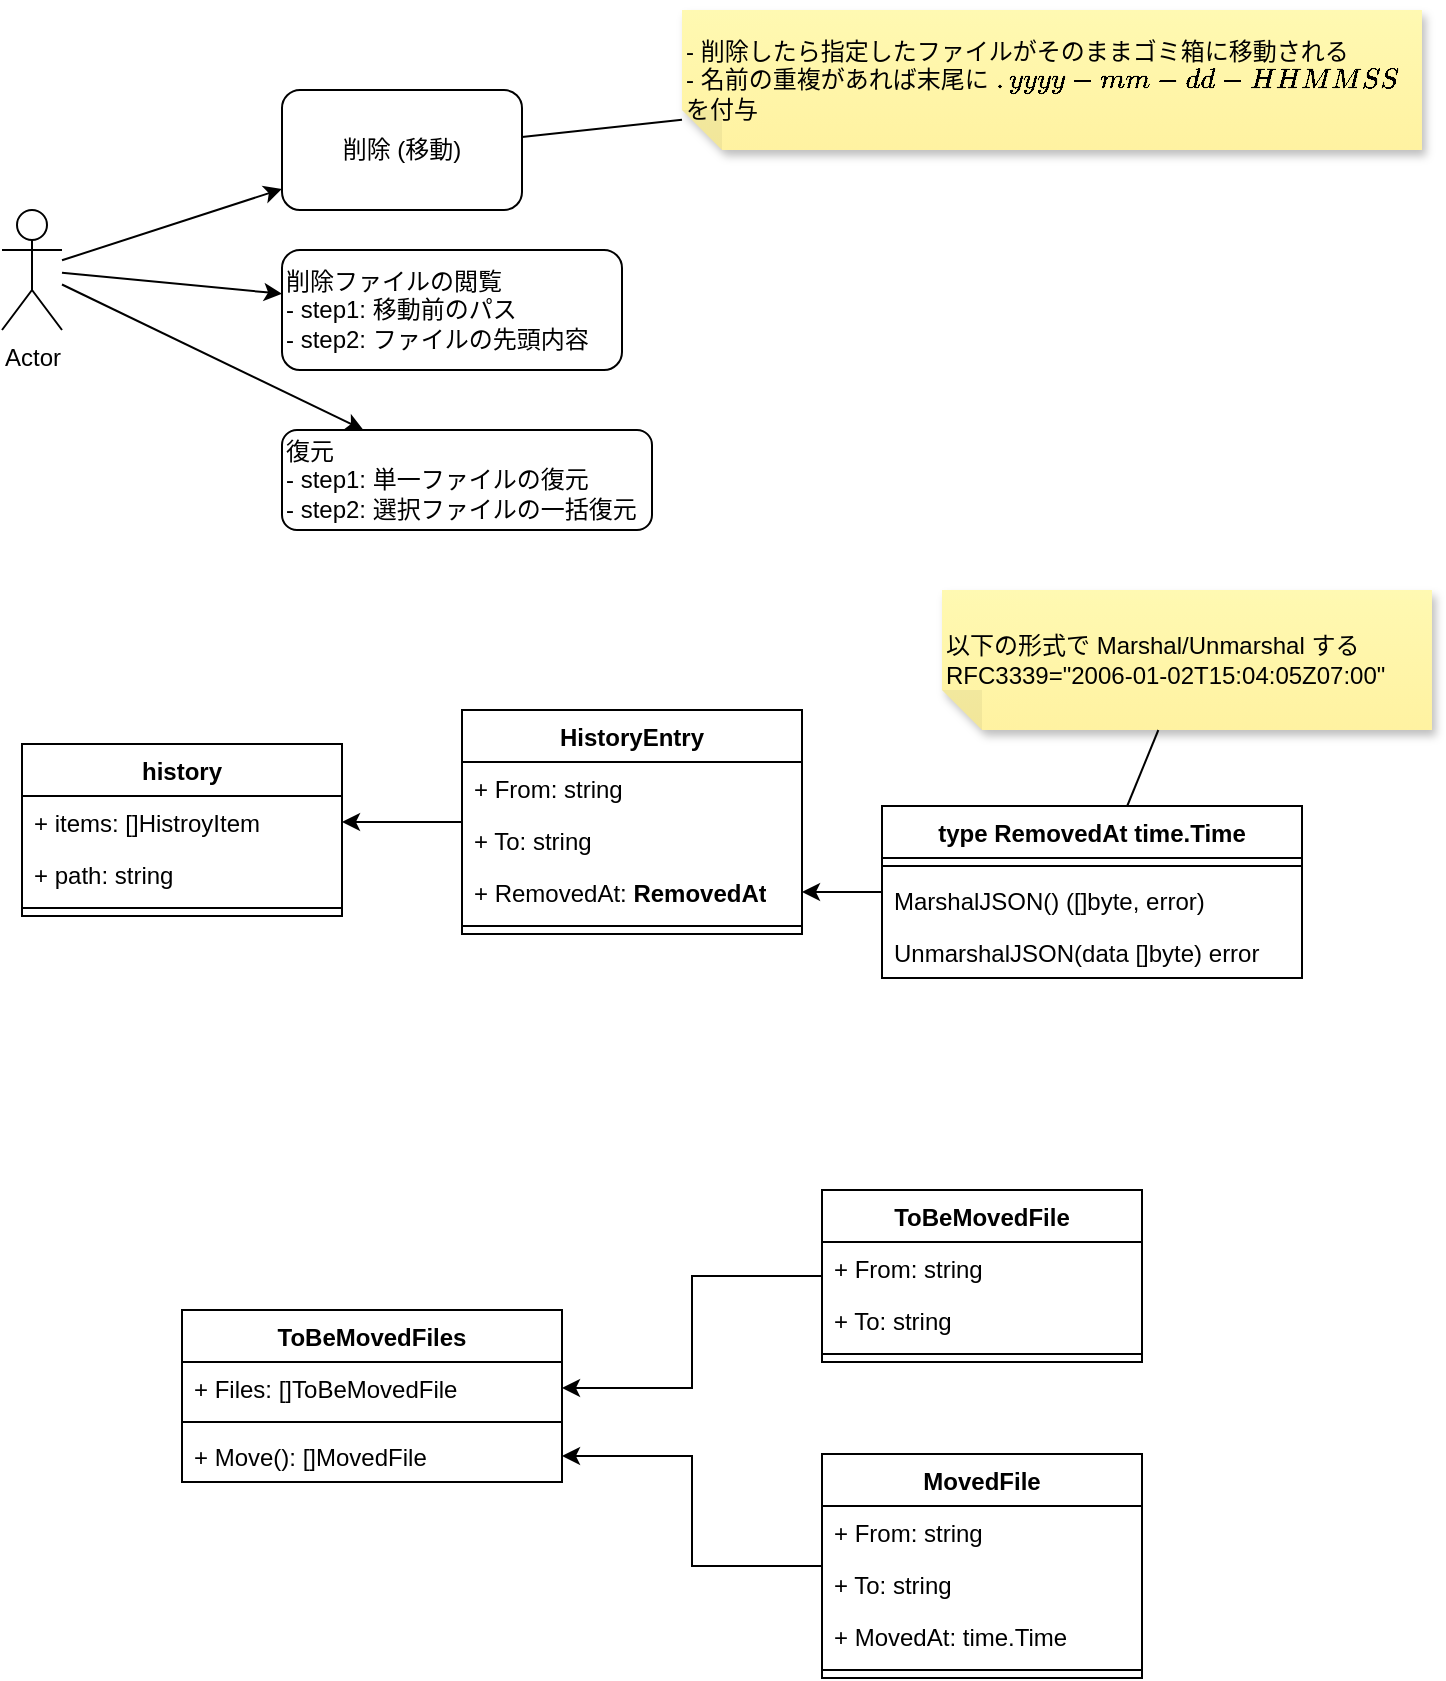 <mxfile version="26.0.2">
  <diagram name="Page-1" id="nBlRyAa-DRhpaPJwEdCl">
    <mxGraphModel dx="753" dy="1319" grid="1" gridSize="10" guides="1" tooltips="1" connect="1" arrows="1" fold="1" page="1" pageScale="1" pageWidth="827" pageHeight="1169" math="0" shadow="0">
      <root>
        <mxCell id="0" />
        <mxCell id="1" parent="0" />
        <mxCell id="syBVPaNUtjhPwHKiWa_c-1" value="Actor" style="shape=umlActor;verticalLabelPosition=bottom;verticalAlign=top;html=1;outlineConnect=0;" parent="1" vertex="1">
          <mxGeometry x="60" y="110" width="30" height="60" as="geometry" />
        </mxCell>
        <mxCell id="syBVPaNUtjhPwHKiWa_c-2" value="削除 (移動)" style="rounded=1;whiteSpace=wrap;html=1;" parent="1" vertex="1">
          <mxGeometry x="200" y="50" width="120" height="60" as="geometry" />
        </mxCell>
        <mxCell id="syBVPaNUtjhPwHKiWa_c-3" value="削除ファイルの閲覧&lt;div&gt;- step1: 移動前のパス&lt;/div&gt;&lt;div&gt;- step2: ファイルの先頭内容&lt;/div&gt;" style="rounded=1;whiteSpace=wrap;html=1;align=left;" parent="1" vertex="1">
          <mxGeometry x="200" y="130" width="170" height="60" as="geometry" />
        </mxCell>
        <mxCell id="syBVPaNUtjhPwHKiWa_c-4" value="復元&lt;div&gt;- step1: 単一ファイルの復元&lt;br&gt;&lt;div&gt;- step2: 選択ファイルの一括復元&lt;/div&gt;&lt;/div&gt;" style="rounded=1;whiteSpace=wrap;html=1;align=left;" parent="1" vertex="1">
          <mxGeometry x="200" y="220" width="185" height="50" as="geometry" />
        </mxCell>
        <mxCell id="syBVPaNUtjhPwHKiWa_c-5" value="" style="endArrow=classic;html=1;rounded=0;" parent="1" source="syBVPaNUtjhPwHKiWa_c-1" target="syBVPaNUtjhPwHKiWa_c-2" edge="1">
          <mxGeometry width="50" height="50" relative="1" as="geometry">
            <mxPoint x="310" y="320" as="sourcePoint" />
            <mxPoint x="360" y="270" as="targetPoint" />
          </mxGeometry>
        </mxCell>
        <mxCell id="syBVPaNUtjhPwHKiWa_c-6" value="" style="endArrow=classic;html=1;rounded=0;" parent="1" source="syBVPaNUtjhPwHKiWa_c-1" target="syBVPaNUtjhPwHKiWa_c-3" edge="1">
          <mxGeometry width="50" height="50" relative="1" as="geometry">
            <mxPoint x="100" y="145" as="sourcePoint" />
            <mxPoint x="200" y="111" as="targetPoint" />
          </mxGeometry>
        </mxCell>
        <mxCell id="syBVPaNUtjhPwHKiWa_c-7" value="" style="endArrow=classic;html=1;rounded=0;" parent="1" source="syBVPaNUtjhPwHKiWa_c-1" target="syBVPaNUtjhPwHKiWa_c-4" edge="1">
          <mxGeometry width="50" height="50" relative="1" as="geometry">
            <mxPoint x="100" y="152" as="sourcePoint" />
            <mxPoint x="200" y="169" as="targetPoint" />
          </mxGeometry>
        </mxCell>
        <mxCell id="syBVPaNUtjhPwHKiWa_c-14" value="history" style="swimlane;fontStyle=1;align=center;verticalAlign=top;childLayout=stackLayout;horizontal=1;startSize=26;horizontalStack=0;resizeParent=1;resizeParentMax=0;resizeLast=0;collapsible=1;marginBottom=0;whiteSpace=wrap;html=1;" parent="1" vertex="1">
          <mxGeometry x="70" y="377" width="160" height="86" as="geometry" />
        </mxCell>
        <mxCell id="syBVPaNUtjhPwHKiWa_c-15" value="+ items: []HistroyItem" style="text;strokeColor=none;fillColor=none;align=left;verticalAlign=top;spacingLeft=4;spacingRight=4;overflow=hidden;rotatable=0;points=[[0,0.5],[1,0.5]];portConstraint=eastwest;whiteSpace=wrap;html=1;" parent="syBVPaNUtjhPwHKiWa_c-14" vertex="1">
          <mxGeometry y="26" width="160" height="26" as="geometry" />
        </mxCell>
        <mxCell id="4lkQdX4u95DNoRIQkM8W-5" value="+ path: string" style="text;strokeColor=none;fillColor=none;align=left;verticalAlign=top;spacingLeft=4;spacingRight=4;overflow=hidden;rotatable=0;points=[[0,0.5],[1,0.5]];portConstraint=eastwest;whiteSpace=wrap;html=1;" parent="syBVPaNUtjhPwHKiWa_c-14" vertex="1">
          <mxGeometry y="52" width="160" height="26" as="geometry" />
        </mxCell>
        <mxCell id="syBVPaNUtjhPwHKiWa_c-17" value="" style="line;strokeWidth=1;fillColor=none;align=left;verticalAlign=middle;spacingTop=-1;spacingLeft=3;spacingRight=3;rotatable=0;labelPosition=right;points=[];portConstraint=eastwest;strokeColor=inherit;" parent="syBVPaNUtjhPwHKiWa_c-14" vertex="1">
          <mxGeometry y="78" width="160" height="8" as="geometry" />
        </mxCell>
        <mxCell id="4lkQdX4u95DNoRIQkM8W-1" value="- 削除したら指定したファイルがそのままゴミ箱に移動される&lt;div&gt;- 名前の重複があれば末尾に `.yyyy-mm-dd-HHMMSS` を付与&lt;/div&gt;" style="shape=note;whiteSpace=wrap;html=1;backgroundOutline=1;fontColor=#000000;darkOpacity=0.05;fillColor=#FFF9B2;strokeColor=none;fillStyle=solid;direction=west;gradientDirection=north;gradientColor=#FFF2A1;shadow=1;size=20;pointerEvents=1;align=left;" parent="1" vertex="1">
          <mxGeometry x="400" y="10" width="370" height="70" as="geometry" />
        </mxCell>
        <mxCell id="4lkQdX4u95DNoRIQkM8W-3" value="" style="endArrow=none;html=1;rounded=0;" parent="1" source="syBVPaNUtjhPwHKiWa_c-2" target="4lkQdX4u95DNoRIQkM8W-1" edge="1">
          <mxGeometry width="50" height="50" relative="1" as="geometry">
            <mxPoint x="410" y="400" as="sourcePoint" />
            <mxPoint x="460" y="350" as="targetPoint" />
          </mxGeometry>
        </mxCell>
        <mxCell id="JID_cuWrHzRlsLLAi0bM-6" value="ToBeMovedFiles" style="swimlane;fontStyle=1;align=center;verticalAlign=top;childLayout=stackLayout;horizontal=1;startSize=26;horizontalStack=0;resizeParent=1;resizeParentMax=0;resizeLast=0;collapsible=1;marginBottom=0;whiteSpace=wrap;html=1;" vertex="1" parent="1">
          <mxGeometry x="150" y="660" width="190" height="86" as="geometry" />
        </mxCell>
        <mxCell id="JID_cuWrHzRlsLLAi0bM-7" value="+ Files: []ToBeMovedFile" style="text;strokeColor=none;fillColor=none;align=left;verticalAlign=top;spacingLeft=4;spacingRight=4;overflow=hidden;rotatable=0;points=[[0,0.5],[1,0.5]];portConstraint=eastwest;whiteSpace=wrap;html=1;" vertex="1" parent="JID_cuWrHzRlsLLAi0bM-6">
          <mxGeometry y="26" width="190" height="26" as="geometry" />
        </mxCell>
        <mxCell id="JID_cuWrHzRlsLLAi0bM-10" value="" style="line;strokeWidth=1;fillColor=none;align=left;verticalAlign=middle;spacingTop=-1;spacingLeft=3;spacingRight=3;rotatable=0;labelPosition=right;points=[];portConstraint=eastwest;strokeColor=inherit;" vertex="1" parent="JID_cuWrHzRlsLLAi0bM-6">
          <mxGeometry y="52" width="190" height="8" as="geometry" />
        </mxCell>
        <mxCell id="JID_cuWrHzRlsLLAi0bM-30" value="+ Move(): []MovedFile" style="text;strokeColor=none;fillColor=none;align=left;verticalAlign=top;spacingLeft=4;spacingRight=4;overflow=hidden;rotatable=0;points=[[0,0.5],[1,0.5]];portConstraint=eastwest;whiteSpace=wrap;html=1;" vertex="1" parent="JID_cuWrHzRlsLLAi0bM-6">
          <mxGeometry y="60" width="190" height="26" as="geometry" />
        </mxCell>
        <mxCell id="JID_cuWrHzRlsLLAi0bM-25" style="edgeStyle=orthogonalEdgeStyle;rounded=0;orthogonalLoop=1;jettySize=auto;html=1;" edge="1" parent="1" source="JID_cuWrHzRlsLLAi0bM-19" target="syBVPaNUtjhPwHKiWa_c-15">
          <mxGeometry relative="1" as="geometry" />
        </mxCell>
        <mxCell id="JID_cuWrHzRlsLLAi0bM-19" value="HistoryEntry" style="swimlane;fontStyle=1;align=center;verticalAlign=top;childLayout=stackLayout;horizontal=1;startSize=26;horizontalStack=0;resizeParent=1;resizeParentMax=0;resizeLast=0;collapsible=1;marginBottom=0;whiteSpace=wrap;html=1;" vertex="1" parent="1">
          <mxGeometry x="290" y="360" width="170" height="112" as="geometry" />
        </mxCell>
        <mxCell id="JID_cuWrHzRlsLLAi0bM-20" value="+ From: string" style="text;strokeColor=none;fillColor=none;align=left;verticalAlign=top;spacingLeft=4;spacingRight=4;overflow=hidden;rotatable=0;points=[[0,0.5],[1,0.5]];portConstraint=eastwest;whiteSpace=wrap;html=1;" vertex="1" parent="JID_cuWrHzRlsLLAi0bM-19">
          <mxGeometry y="26" width="170" height="26" as="geometry" />
        </mxCell>
        <mxCell id="JID_cuWrHzRlsLLAi0bM-24" value="+ To: string" style="text;strokeColor=none;fillColor=none;align=left;verticalAlign=top;spacingLeft=4;spacingRight=4;overflow=hidden;rotatable=0;points=[[0,0.5],[1,0.5]];portConstraint=eastwest;whiteSpace=wrap;html=1;" vertex="1" parent="JID_cuWrHzRlsLLAi0bM-19">
          <mxGeometry y="52" width="170" height="26" as="geometry" />
        </mxCell>
        <mxCell id="JID_cuWrHzRlsLLAi0bM-21" value="+ RemovedAt:&amp;nbsp;&lt;span style=&quot;font-weight: 700; text-align: center;&quot;&gt;RemovedAt&lt;/span&gt;" style="text;strokeColor=none;fillColor=none;align=left;verticalAlign=top;spacingLeft=4;spacingRight=4;overflow=hidden;rotatable=0;points=[[0,0.5],[1,0.5]];portConstraint=eastwest;whiteSpace=wrap;html=1;" vertex="1" parent="JID_cuWrHzRlsLLAi0bM-19">
          <mxGeometry y="78" width="170" height="26" as="geometry" />
        </mxCell>
        <mxCell id="JID_cuWrHzRlsLLAi0bM-22" value="" style="line;strokeWidth=1;fillColor=none;align=left;verticalAlign=middle;spacingTop=-1;spacingLeft=3;spacingRight=3;rotatable=0;labelPosition=right;points=[];portConstraint=eastwest;strokeColor=inherit;" vertex="1" parent="JID_cuWrHzRlsLLAi0bM-19">
          <mxGeometry y="104" width="170" height="8" as="geometry" />
        </mxCell>
        <mxCell id="JID_cuWrHzRlsLLAi0bM-45" style="edgeStyle=orthogonalEdgeStyle;rounded=0;orthogonalLoop=1;jettySize=auto;html=1;" edge="1" parent="1" source="JID_cuWrHzRlsLLAi0bM-26" target="JID_cuWrHzRlsLLAi0bM-7">
          <mxGeometry relative="1" as="geometry" />
        </mxCell>
        <mxCell id="JID_cuWrHzRlsLLAi0bM-26" value="ToBeMovedFile" style="swimlane;fontStyle=1;align=center;verticalAlign=top;childLayout=stackLayout;horizontal=1;startSize=26;horizontalStack=0;resizeParent=1;resizeParentMax=0;resizeLast=0;collapsible=1;marginBottom=0;whiteSpace=wrap;html=1;" vertex="1" parent="1">
          <mxGeometry x="470" y="600" width="160" height="86" as="geometry" />
        </mxCell>
        <mxCell id="JID_cuWrHzRlsLLAi0bM-27" value="+ From: string" style="text;strokeColor=none;fillColor=none;align=left;verticalAlign=top;spacingLeft=4;spacingRight=4;overflow=hidden;rotatable=0;points=[[0,0.5],[1,0.5]];portConstraint=eastwest;whiteSpace=wrap;html=1;" vertex="1" parent="JID_cuWrHzRlsLLAi0bM-26">
          <mxGeometry y="26" width="160" height="26" as="geometry" />
        </mxCell>
        <mxCell id="JID_cuWrHzRlsLLAi0bM-28" value="+ To: string" style="text;strokeColor=none;fillColor=none;align=left;verticalAlign=top;spacingLeft=4;spacingRight=4;overflow=hidden;rotatable=0;points=[[0,0.5],[1,0.5]];portConstraint=eastwest;whiteSpace=wrap;html=1;" vertex="1" parent="JID_cuWrHzRlsLLAi0bM-26">
          <mxGeometry y="52" width="160" height="26" as="geometry" />
        </mxCell>
        <mxCell id="JID_cuWrHzRlsLLAi0bM-29" value="" style="line;strokeWidth=1;fillColor=none;align=left;verticalAlign=middle;spacingTop=-1;spacingLeft=3;spacingRight=3;rotatable=0;labelPosition=right;points=[];portConstraint=eastwest;strokeColor=inherit;" vertex="1" parent="JID_cuWrHzRlsLLAi0bM-26">
          <mxGeometry y="78" width="160" height="8" as="geometry" />
        </mxCell>
        <mxCell id="JID_cuWrHzRlsLLAi0bM-47" style="edgeStyle=orthogonalEdgeStyle;rounded=0;orthogonalLoop=1;jettySize=auto;html=1;" edge="1" parent="1" source="JID_cuWrHzRlsLLAi0bM-31" target="JID_cuWrHzRlsLLAi0bM-30">
          <mxGeometry relative="1" as="geometry" />
        </mxCell>
        <mxCell id="JID_cuWrHzRlsLLAi0bM-31" value="MovedFile" style="swimlane;fontStyle=1;align=center;verticalAlign=top;childLayout=stackLayout;horizontal=1;startSize=26;horizontalStack=0;resizeParent=1;resizeParentMax=0;resizeLast=0;collapsible=1;marginBottom=0;whiteSpace=wrap;html=1;" vertex="1" parent="1">
          <mxGeometry x="470" y="732" width="160" height="112" as="geometry" />
        </mxCell>
        <mxCell id="JID_cuWrHzRlsLLAi0bM-32" value="+ From: string" style="text;strokeColor=none;fillColor=none;align=left;verticalAlign=top;spacingLeft=4;spacingRight=4;overflow=hidden;rotatable=0;points=[[0,0.5],[1,0.5]];portConstraint=eastwest;whiteSpace=wrap;html=1;" vertex="1" parent="JID_cuWrHzRlsLLAi0bM-31">
          <mxGeometry y="26" width="160" height="26" as="geometry" />
        </mxCell>
        <mxCell id="JID_cuWrHzRlsLLAi0bM-33" value="+ To: string" style="text;strokeColor=none;fillColor=none;align=left;verticalAlign=top;spacingLeft=4;spacingRight=4;overflow=hidden;rotatable=0;points=[[0,0.5],[1,0.5]];portConstraint=eastwest;whiteSpace=wrap;html=1;" vertex="1" parent="JID_cuWrHzRlsLLAi0bM-31">
          <mxGeometry y="52" width="160" height="26" as="geometry" />
        </mxCell>
        <mxCell id="JID_cuWrHzRlsLLAi0bM-35" value="+ MovedAt: time.Time" style="text;strokeColor=none;fillColor=none;align=left;verticalAlign=top;spacingLeft=4;spacingRight=4;overflow=hidden;rotatable=0;points=[[0,0.5],[1,0.5]];portConstraint=eastwest;whiteSpace=wrap;html=1;" vertex="1" parent="JID_cuWrHzRlsLLAi0bM-31">
          <mxGeometry y="78" width="160" height="26" as="geometry" />
        </mxCell>
        <mxCell id="JID_cuWrHzRlsLLAi0bM-34" value="" style="line;strokeWidth=1;fillColor=none;align=left;verticalAlign=middle;spacingTop=-1;spacingLeft=3;spacingRight=3;rotatable=0;labelPosition=right;points=[];portConstraint=eastwest;strokeColor=inherit;" vertex="1" parent="JID_cuWrHzRlsLLAi0bM-31">
          <mxGeometry y="104" width="160" height="8" as="geometry" />
        </mxCell>
        <mxCell id="JID_cuWrHzRlsLLAi0bM-41" style="edgeStyle=orthogonalEdgeStyle;rounded=0;orthogonalLoop=1;jettySize=auto;html=1;" edge="1" parent="1" source="JID_cuWrHzRlsLLAi0bM-36" target="JID_cuWrHzRlsLLAi0bM-21">
          <mxGeometry relative="1" as="geometry" />
        </mxCell>
        <mxCell id="JID_cuWrHzRlsLLAi0bM-36" value="type RemovedAt time.Time" style="swimlane;fontStyle=1;align=center;verticalAlign=top;childLayout=stackLayout;horizontal=1;startSize=26;horizontalStack=0;resizeParent=1;resizeParentMax=0;resizeLast=0;collapsible=1;marginBottom=0;whiteSpace=wrap;html=1;" vertex="1" parent="1">
          <mxGeometry x="500" y="408" width="210" height="86" as="geometry" />
        </mxCell>
        <mxCell id="JID_cuWrHzRlsLLAi0bM-39" value="" style="line;strokeWidth=1;fillColor=none;align=left;verticalAlign=middle;spacingTop=-1;spacingLeft=3;spacingRight=3;rotatable=0;labelPosition=right;points=[];portConstraint=eastwest;strokeColor=inherit;" vertex="1" parent="JID_cuWrHzRlsLLAi0bM-36">
          <mxGeometry y="26" width="210" height="8" as="geometry" />
        </mxCell>
        <mxCell id="JID_cuWrHzRlsLLAi0bM-38" value="MarshalJSON() ([]byte, error)" style="text;strokeColor=none;fillColor=none;align=left;verticalAlign=top;spacingLeft=4;spacingRight=4;overflow=hidden;rotatable=0;points=[[0,0.5],[1,0.5]];portConstraint=eastwest;whiteSpace=wrap;html=1;" vertex="1" parent="JID_cuWrHzRlsLLAi0bM-36">
          <mxGeometry y="34" width="210" height="26" as="geometry" />
        </mxCell>
        <mxCell id="JID_cuWrHzRlsLLAi0bM-44" value="UnmarshalJSON(data []byte) error" style="text;strokeColor=none;fillColor=none;align=left;verticalAlign=top;spacingLeft=4;spacingRight=4;overflow=hidden;rotatable=0;points=[[0,0.5],[1,0.5]];portConstraint=eastwest;whiteSpace=wrap;html=1;" vertex="1" parent="JID_cuWrHzRlsLLAi0bM-36">
          <mxGeometry y="60" width="210" height="26" as="geometry" />
        </mxCell>
        <mxCell id="JID_cuWrHzRlsLLAi0bM-42" value="以下の形式で Marshal/Unmarshal する&lt;br&gt;RFC3339=&quot;2006-01-02T15:04:05Z07:00&quot;" style="shape=note;whiteSpace=wrap;html=1;backgroundOutline=1;fontColor=#000000;darkOpacity=0.05;fillColor=#FFF9B2;strokeColor=none;fillStyle=solid;direction=west;gradientDirection=north;gradientColor=#FFF2A1;shadow=1;size=20;pointerEvents=1;align=left;" vertex="1" parent="1">
          <mxGeometry x="530" y="300" width="245" height="70" as="geometry" />
        </mxCell>
        <mxCell id="JID_cuWrHzRlsLLAi0bM-43" value="" style="endArrow=none;html=1;rounded=0;" edge="1" parent="1" source="JID_cuWrHzRlsLLAi0bM-36" target="JID_cuWrHzRlsLLAi0bM-42">
          <mxGeometry width="50" height="50" relative="1" as="geometry">
            <mxPoint x="610" y="229" as="sourcePoint" />
            <mxPoint x="690" y="220" as="targetPoint" />
          </mxGeometry>
        </mxCell>
      </root>
    </mxGraphModel>
  </diagram>
</mxfile>
